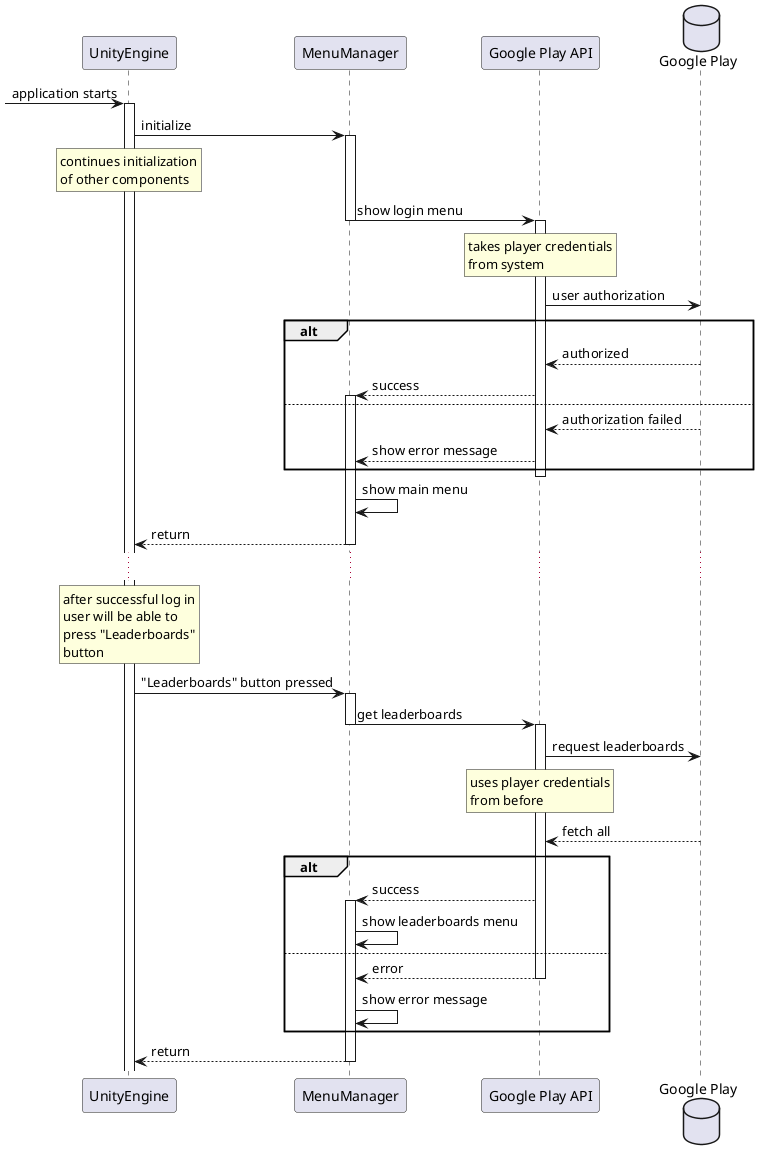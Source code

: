 @startuml
'https://plantuml.com/sequence-diagram


?-> UnityEngine ++: application starts

UnityEngine -> MenuManager ++: initialize
rnote over UnityEngine: continues initialization\nof other components
MenuManager -> "Google Play API" --++: show login menu
database "Google Play"

rnote over "Google Play API": takes player credentials\nfrom system

"Google Play API" -> "Google Play": user authorization

group alt
    "Google Play" --> "Google Play API": authorized
    "Google Play API" --> MenuManager  : success
    activate MenuManager
    else
    "Google Play" --> "Google Play API" : authorization failed
    "Google Play API" --> MenuManager  : show error message
end
deactivate "Google Play API"
MenuManager -> MenuManager: show main menu
MenuManager --> UnityEngine --: return

...

rnote over UnityEngine: after successful log in\nuser will be able to\npress "Leaderboards"\nbutton

UnityEngine -> MenuManager++: "Leaderboards" button pressed
MenuManager -> "Google Play API" --++: get leaderboards
"Google Play API" -> "Google Play": request leaderboards
rnote over "Google Play API": uses player credentials\nfrom before
"Google Play" --> "Google Play API": fetch all
group alt
    "Google Play API" --> MenuManager  :success
    activate MenuManager
    MenuManager -> MenuManager: show leaderboards menu
    else
    "Google Play API" --> MenuManager  :error
    deactivate "Google Play API"
    MenuManager -> MenuManager : show error message

end
    MenuManager --> UnityEngine --: return





@enduml

